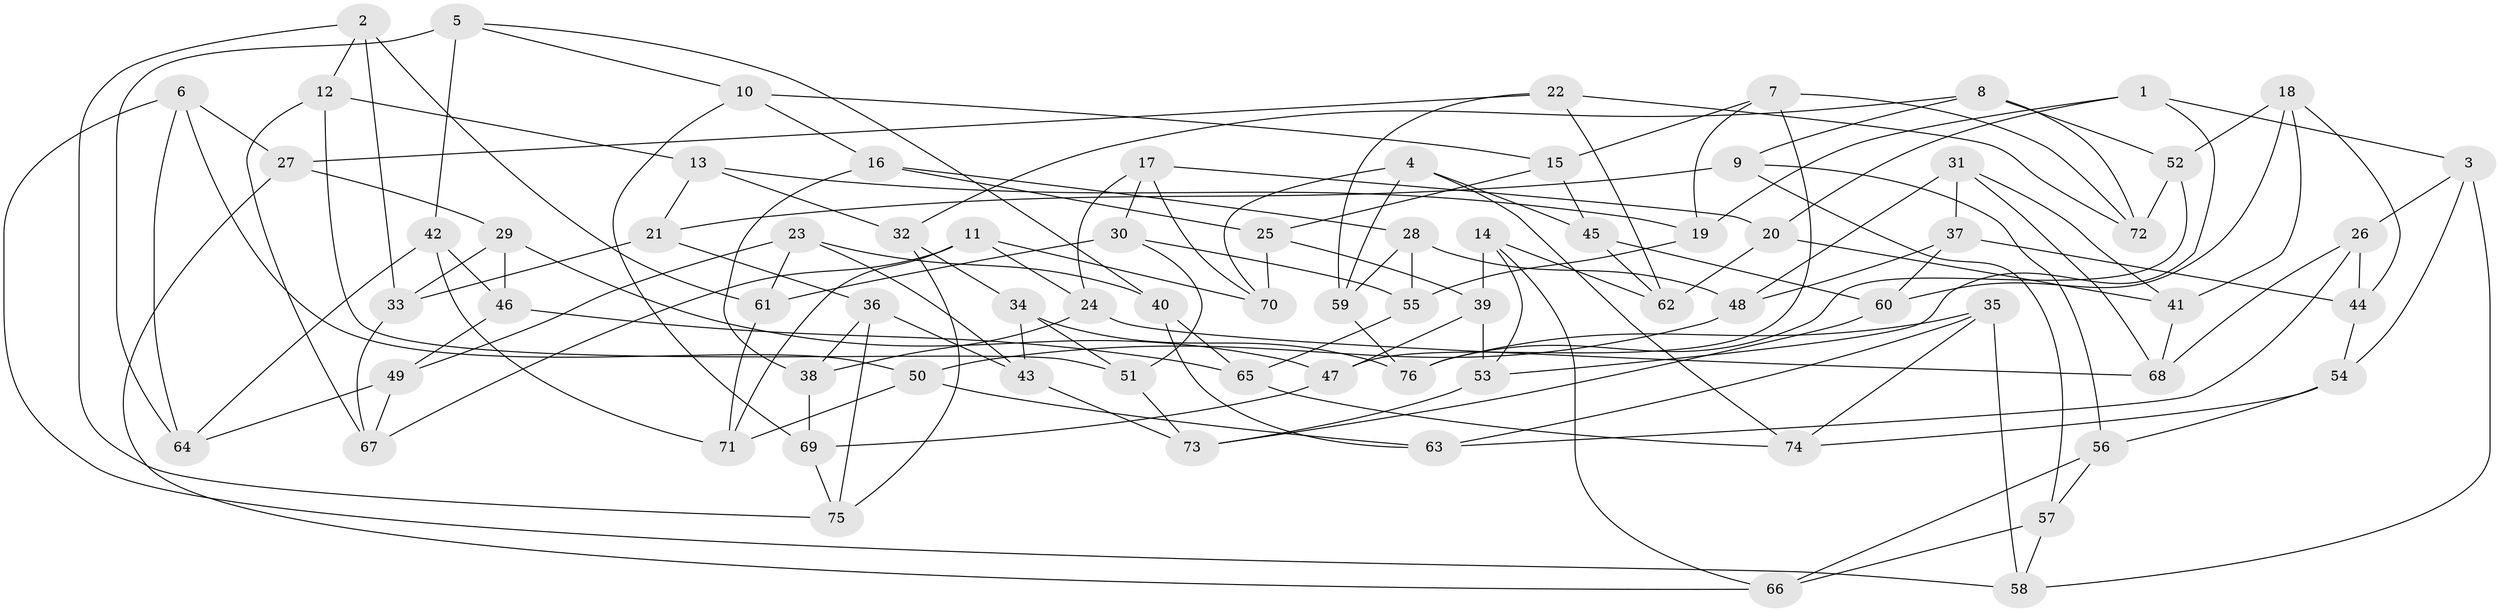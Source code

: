 // Generated by graph-tools (version 1.1) at 2025/26/03/09/25 03:26:59]
// undirected, 76 vertices, 152 edges
graph export_dot {
graph [start="1"]
  node [color=gray90,style=filled];
  1;
  2;
  3;
  4;
  5;
  6;
  7;
  8;
  9;
  10;
  11;
  12;
  13;
  14;
  15;
  16;
  17;
  18;
  19;
  20;
  21;
  22;
  23;
  24;
  25;
  26;
  27;
  28;
  29;
  30;
  31;
  32;
  33;
  34;
  35;
  36;
  37;
  38;
  39;
  40;
  41;
  42;
  43;
  44;
  45;
  46;
  47;
  48;
  49;
  50;
  51;
  52;
  53;
  54;
  55;
  56;
  57;
  58;
  59;
  60;
  61;
  62;
  63;
  64;
  65;
  66;
  67;
  68;
  69;
  70;
  71;
  72;
  73;
  74;
  75;
  76;
  1 -- 20;
  1 -- 19;
  1 -- 3;
  1 -- 53;
  2 -- 12;
  2 -- 61;
  2 -- 75;
  2 -- 33;
  3 -- 58;
  3 -- 54;
  3 -- 26;
  4 -- 70;
  4 -- 74;
  4 -- 59;
  4 -- 45;
  5 -- 64;
  5 -- 42;
  5 -- 40;
  5 -- 10;
  6 -- 64;
  6 -- 58;
  6 -- 27;
  6 -- 50;
  7 -- 15;
  7 -- 47;
  7 -- 19;
  7 -- 72;
  8 -- 72;
  8 -- 32;
  8 -- 9;
  8 -- 52;
  9 -- 57;
  9 -- 56;
  9 -- 21;
  10 -- 69;
  10 -- 15;
  10 -- 16;
  11 -- 24;
  11 -- 71;
  11 -- 67;
  11 -- 70;
  12 -- 67;
  12 -- 13;
  12 -- 51;
  13 -- 19;
  13 -- 21;
  13 -- 32;
  14 -- 62;
  14 -- 66;
  14 -- 53;
  14 -- 39;
  15 -- 25;
  15 -- 45;
  16 -- 25;
  16 -- 28;
  16 -- 38;
  17 -- 70;
  17 -- 20;
  17 -- 24;
  17 -- 30;
  18 -- 41;
  18 -- 52;
  18 -- 44;
  18 -- 60;
  19 -- 55;
  20 -- 41;
  20 -- 62;
  21 -- 36;
  21 -- 33;
  22 -- 62;
  22 -- 27;
  22 -- 72;
  22 -- 59;
  23 -- 43;
  23 -- 49;
  23 -- 40;
  23 -- 61;
  24 -- 38;
  24 -- 68;
  25 -- 39;
  25 -- 70;
  26 -- 63;
  26 -- 44;
  26 -- 68;
  27 -- 66;
  27 -- 29;
  28 -- 59;
  28 -- 55;
  28 -- 48;
  29 -- 33;
  29 -- 47;
  29 -- 46;
  30 -- 55;
  30 -- 61;
  30 -- 51;
  31 -- 41;
  31 -- 68;
  31 -- 37;
  31 -- 48;
  32 -- 34;
  32 -- 75;
  33 -- 67;
  34 -- 76;
  34 -- 51;
  34 -- 43;
  35 -- 63;
  35 -- 76;
  35 -- 74;
  35 -- 58;
  36 -- 38;
  36 -- 43;
  36 -- 75;
  37 -- 44;
  37 -- 60;
  37 -- 48;
  38 -- 69;
  39 -- 53;
  39 -- 47;
  40 -- 65;
  40 -- 63;
  41 -- 68;
  42 -- 46;
  42 -- 64;
  42 -- 71;
  43 -- 73;
  44 -- 54;
  45 -- 62;
  45 -- 60;
  46 -- 65;
  46 -- 49;
  47 -- 69;
  48 -- 50;
  49 -- 67;
  49 -- 64;
  50 -- 71;
  50 -- 63;
  51 -- 73;
  52 -- 76;
  52 -- 72;
  53 -- 73;
  54 -- 56;
  54 -- 74;
  55 -- 65;
  56 -- 66;
  56 -- 57;
  57 -- 58;
  57 -- 66;
  59 -- 76;
  60 -- 73;
  61 -- 71;
  65 -- 74;
  69 -- 75;
}
